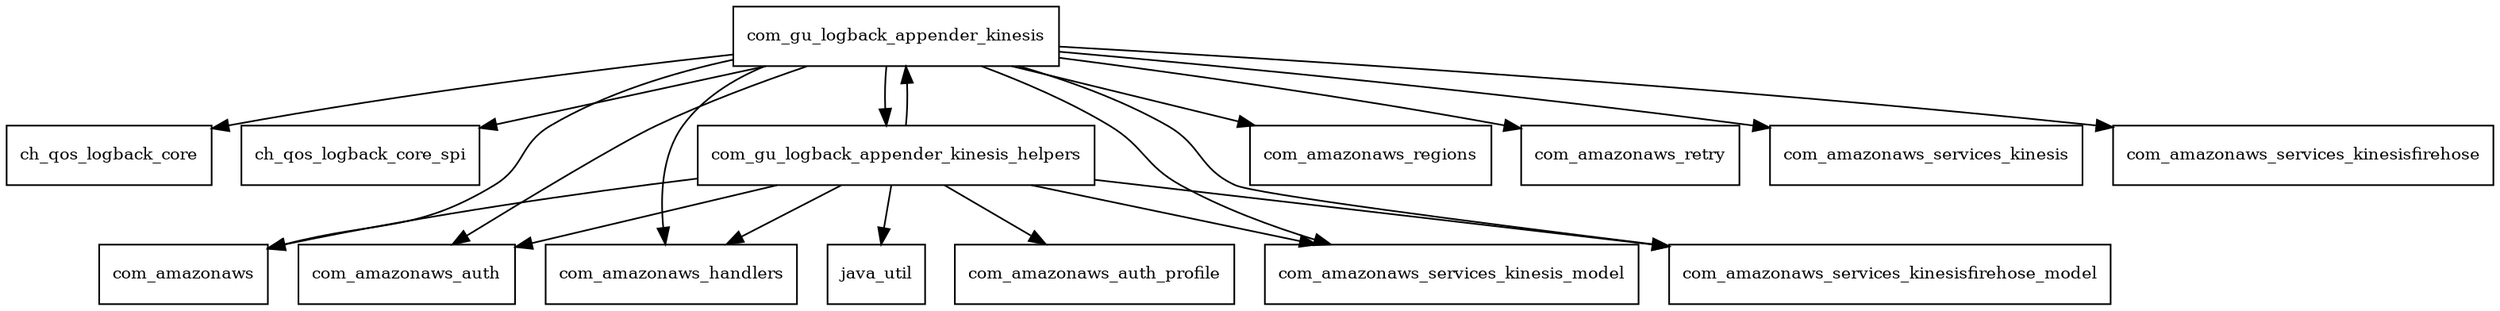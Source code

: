 digraph kinesis_logback_appender_1_4_4_package_dependencies {
  node [shape = box, fontsize=10.0];
  com_gu_logback_appender_kinesis -> ch_qos_logback_core;
  com_gu_logback_appender_kinesis -> ch_qos_logback_core_spi;
  com_gu_logback_appender_kinesis -> com_amazonaws;
  com_gu_logback_appender_kinesis -> com_amazonaws_auth;
  com_gu_logback_appender_kinesis -> com_amazonaws_handlers;
  com_gu_logback_appender_kinesis -> com_amazonaws_regions;
  com_gu_logback_appender_kinesis -> com_amazonaws_retry;
  com_gu_logback_appender_kinesis -> com_amazonaws_services_kinesis;
  com_gu_logback_appender_kinesis -> com_amazonaws_services_kinesis_model;
  com_gu_logback_appender_kinesis -> com_amazonaws_services_kinesisfirehose;
  com_gu_logback_appender_kinesis -> com_amazonaws_services_kinesisfirehose_model;
  com_gu_logback_appender_kinesis -> com_gu_logback_appender_kinesis_helpers;
  com_gu_logback_appender_kinesis_helpers -> com_amazonaws;
  com_gu_logback_appender_kinesis_helpers -> com_amazonaws_auth;
  com_gu_logback_appender_kinesis_helpers -> com_amazonaws_auth_profile;
  com_gu_logback_appender_kinesis_helpers -> com_amazonaws_handlers;
  com_gu_logback_appender_kinesis_helpers -> com_amazonaws_services_kinesis_model;
  com_gu_logback_appender_kinesis_helpers -> com_amazonaws_services_kinesisfirehose_model;
  com_gu_logback_appender_kinesis_helpers -> com_gu_logback_appender_kinesis;
  com_gu_logback_appender_kinesis_helpers -> java_util;
}
